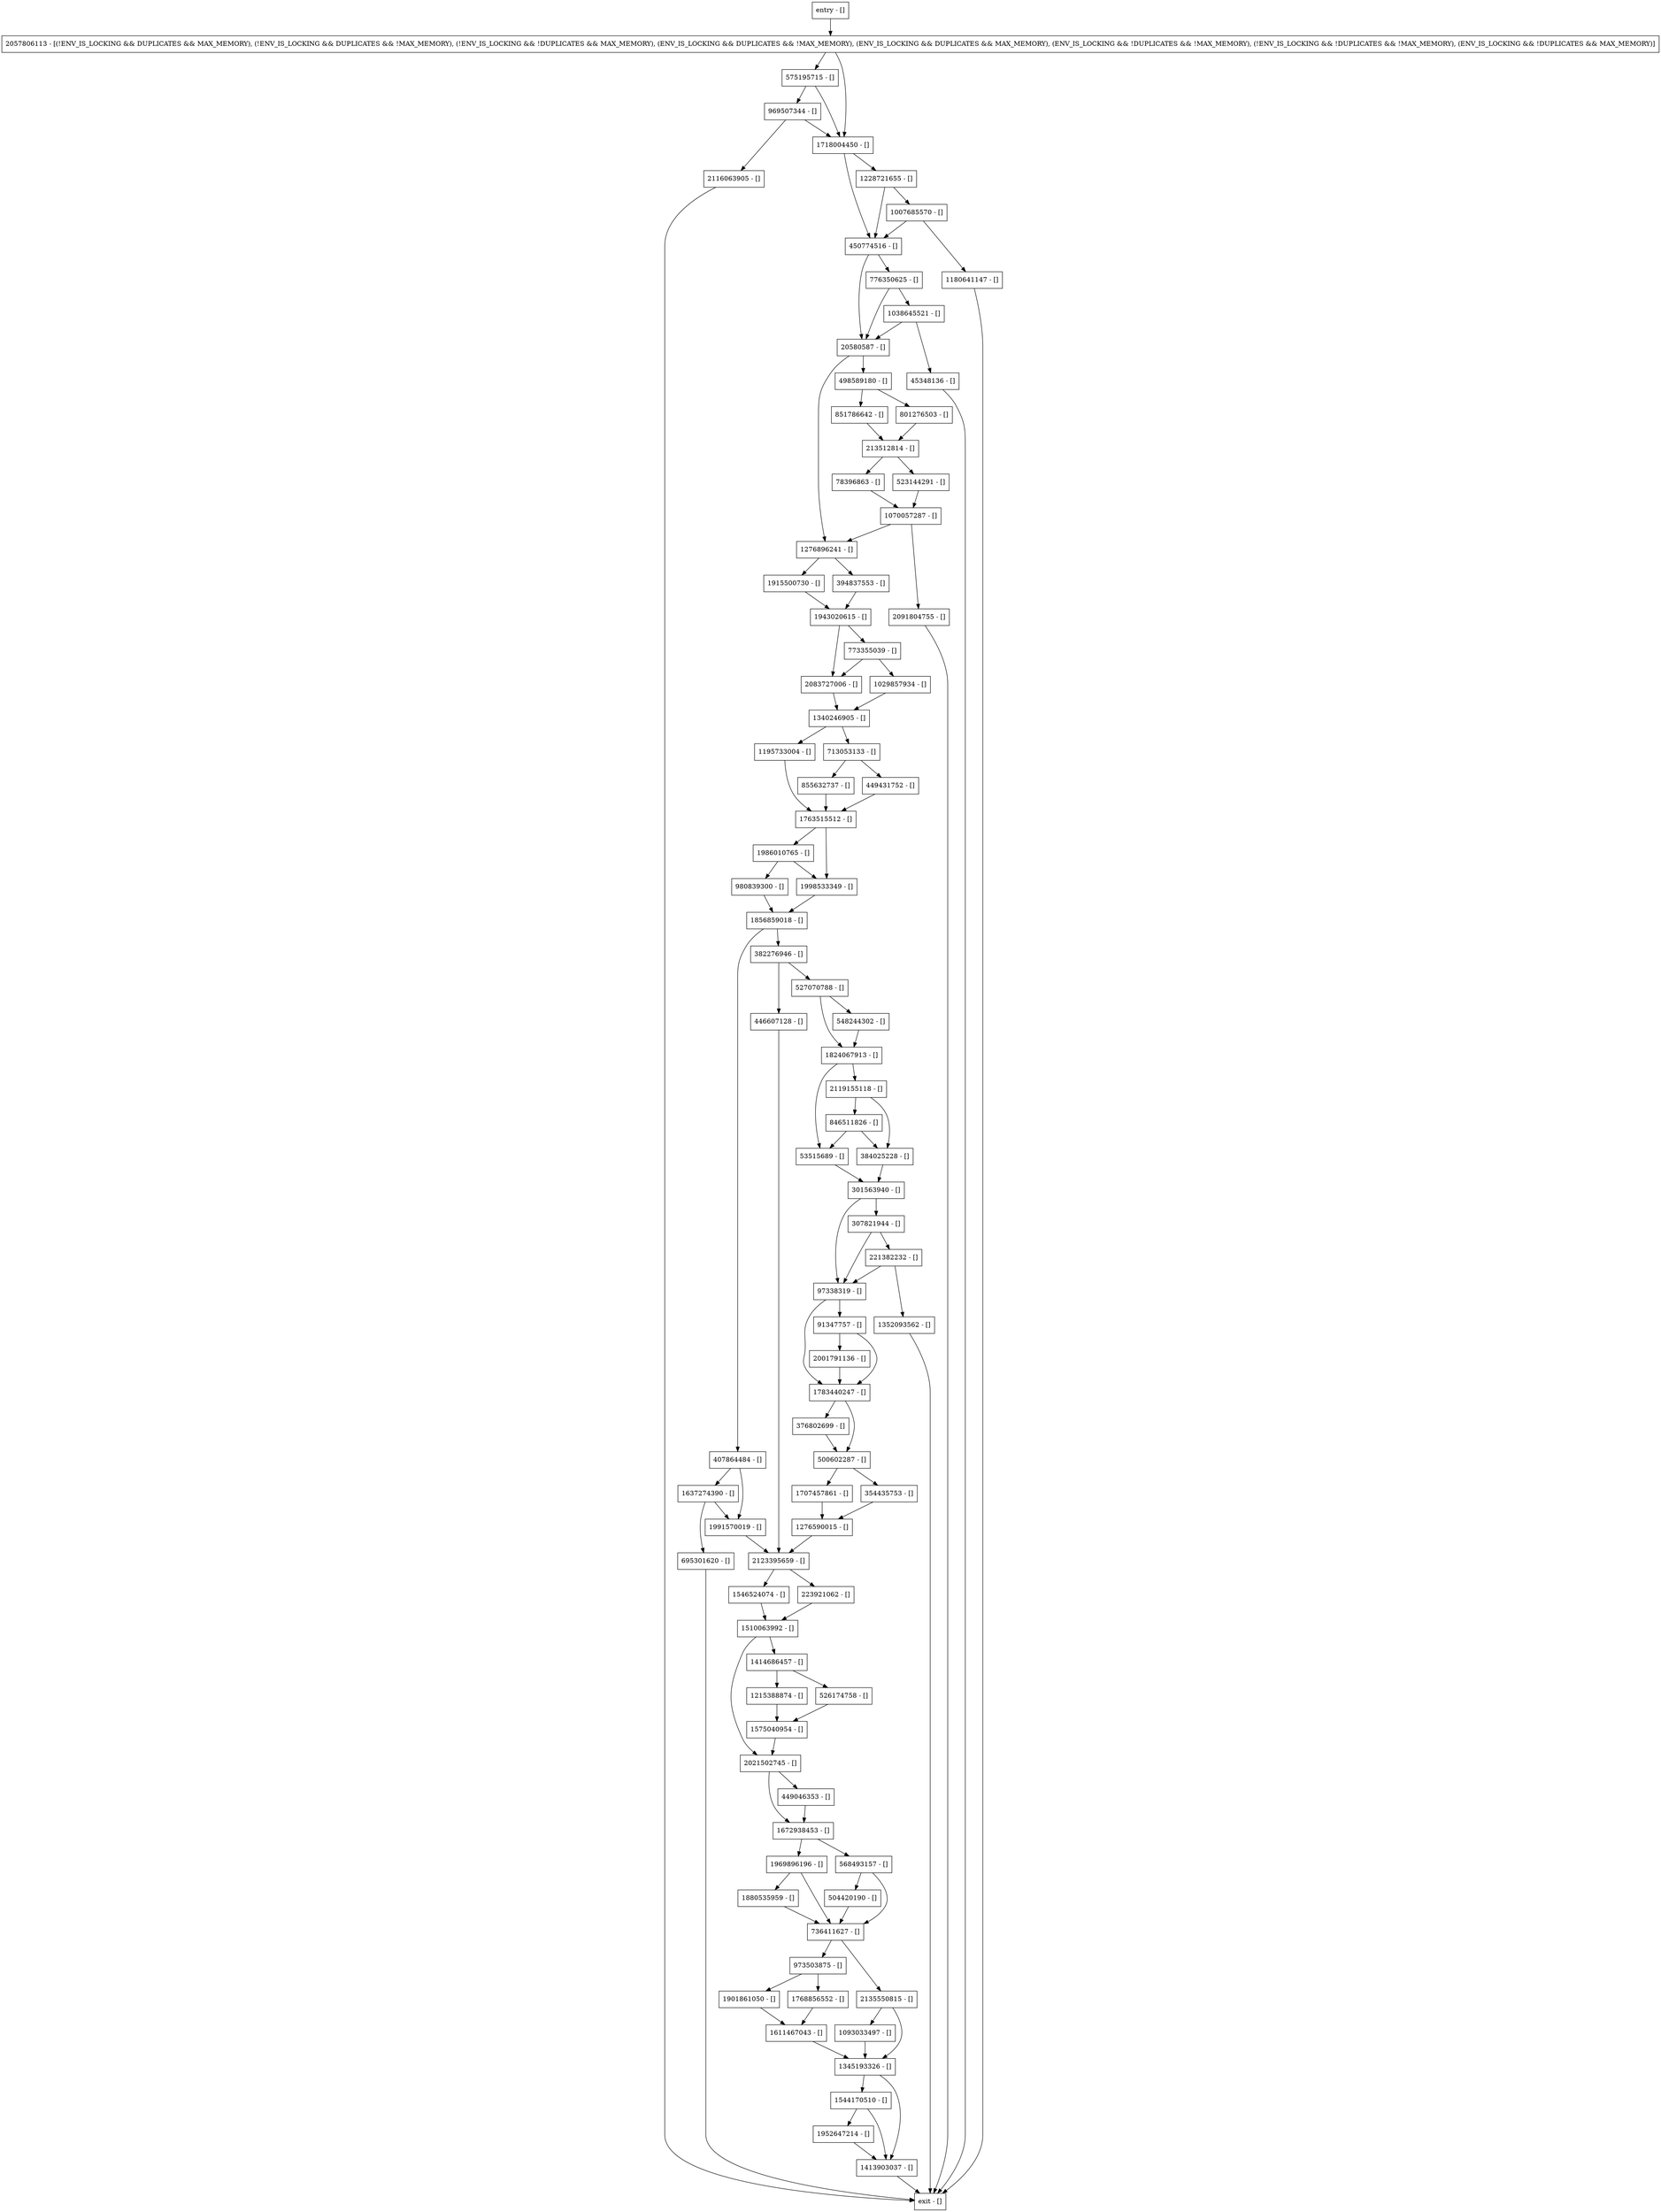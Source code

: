 digraph logInternal {
node [shape=record];
2116063905 [label="2116063905 - []"];
1276590015 [label="1276590015 - []"];
846511826 [label="846511826 - []"];
568493157 [label="568493157 - []"];
394837553 [label="394837553 - []"];
1991570019 [label="1991570019 - []"];
2135550815 [label="2135550815 - []"];
78396863 [label="78396863 - []"];
446607128 [label="446607128 - []"];
1340246905 [label="1340246905 - []"];
713053133 [label="713053133 - []"];
1070057287 [label="1070057287 - []"];
575195715 [label="575195715 - []"];
1414686457 [label="1414686457 - []"];
1195733004 [label="1195733004 - []"];
301563940 [label="301563940 - []"];
973503875 [label="973503875 - []"];
2091804755 [label="2091804755 - []"];
969507344 [label="969507344 - []"];
1969896196 [label="1969896196 - []"];
2119155118 [label="2119155118 - []"];
53515689 [label="53515689 - []"];
307821944 [label="307821944 - []"];
736411627 [label="736411627 - []"];
2123395659 [label="2123395659 - []"];
1998533349 [label="1998533349 - []"];
221382232 [label="221382232 - []"];
1611467043 [label="1611467043 - []"];
527070788 [label="527070788 - []"];
776350625 [label="776350625 - []"];
695301620 [label="695301620 - []"];
1915500730 [label="1915500730 - []"];
548244302 [label="548244302 - []"];
1413903037 [label="1413903037 - []"];
entry [label="entry - []"];
exit [label="exit - []"];
1228721655 [label="1228721655 - []"];
855632737 [label="855632737 - []"];
1824067913 [label="1824067913 - []"];
449431752 [label="449431752 - []"];
1768856552 [label="1768856552 - []"];
1943020615 [label="1943020615 - []"];
223921062 [label="223921062 - []"];
504420190 [label="504420190 - []"];
382276946 [label="382276946 - []"];
2021502745 [label="2021502745 - []"];
384025228 [label="384025228 - []"];
498589180 [label="498589180 - []"];
851786642 [label="851786642 - []"];
407864484 [label="407864484 - []"];
1007685570 [label="1007685570 - []"];
1093033497 [label="1093033497 - []"];
1856859018 [label="1856859018 - []"];
91347757 [label="91347757 - []"];
1880535959 [label="1880535959 - []"];
773355039 [label="773355039 - []"];
1352093562 [label="1352093562 - []"];
1546524074 [label="1546524074 - []"];
1575040954 [label="1575040954 - []"];
1276896241 [label="1276896241 - []"];
1029857934 [label="1029857934 - []"];
1901861050 [label="1901861050 - []"];
1038645521 [label="1038645521 - []"];
213512814 [label="213512814 - []"];
1180641147 [label="1180641147 - []"];
45348136 [label="45348136 - []"];
1544170510 [label="1544170510 - []"];
1763515512 [label="1763515512 - []"];
449046353 [label="449046353 - []"];
500602287 [label="500602287 - []"];
1345193326 [label="1345193326 - []"];
1215388874 [label="1215388874 - []"];
1986010765 [label="1986010765 - []"];
980839300 [label="980839300 - []"];
1637274390 [label="1637274390 - []"];
20580587 [label="20580587 - []"];
97338319 [label="97338319 - []"];
2001791136 [label="2001791136 - []"];
376802699 [label="376802699 - []"];
2083727006 [label="2083727006 - []"];
801276503 [label="801276503 - []"];
1718004450 [label="1718004450 - []"];
526174758 [label="526174758 - []"];
1783440247 [label="1783440247 - []"];
1672938453 [label="1672938453 - []"];
1707457861 [label="1707457861 - []"];
523144291 [label="523144291 - []"];
354435753 [label="354435753 - []"];
2057806113 [label="2057806113 - [(!ENV_IS_LOCKING && DUPLICATES && MAX_MEMORY), (!ENV_IS_LOCKING && DUPLICATES && !MAX_MEMORY), (!ENV_IS_LOCKING && !DUPLICATES && MAX_MEMORY), (ENV_IS_LOCKING && DUPLICATES && !MAX_MEMORY), (ENV_IS_LOCKING && DUPLICATES && MAX_MEMORY), (ENV_IS_LOCKING && !DUPLICATES && !MAX_MEMORY), (!ENV_IS_LOCKING && !DUPLICATES && !MAX_MEMORY), (ENV_IS_LOCKING && !DUPLICATES && MAX_MEMORY)]"];
450774516 [label="450774516 - []"];
1952647214 [label="1952647214 - []"];
1510063992 [label="1510063992 - []"];
entry;
exit;
2116063905 -> exit;
1276590015 -> 2123395659;
846511826 -> 53515689;
846511826 -> 384025228;
568493157 -> 736411627;
568493157 -> 504420190;
394837553 -> 1943020615;
1991570019 -> 2123395659;
2135550815 -> 1093033497;
2135550815 -> 1345193326;
78396863 -> 1070057287;
446607128 -> 2123395659;
1340246905 -> 713053133;
1340246905 -> 1195733004;
713053133 -> 855632737;
713053133 -> 449431752;
1070057287 -> 1276896241;
1070057287 -> 2091804755;
575195715 -> 1718004450;
575195715 -> 969507344;
1414686457 -> 1215388874;
1414686457 -> 526174758;
1195733004 -> 1763515512;
301563940 -> 307821944;
301563940 -> 97338319;
973503875 -> 1768856552;
973503875 -> 1901861050;
2091804755 -> exit;
969507344 -> 2116063905;
969507344 -> 1718004450;
1969896196 -> 736411627;
1969896196 -> 1880535959;
2119155118 -> 846511826;
2119155118 -> 384025228;
53515689 -> 301563940;
307821944 -> 221382232;
307821944 -> 97338319;
736411627 -> 2135550815;
736411627 -> 973503875;
2123395659 -> 223921062;
2123395659 -> 1546524074;
1998533349 -> 1856859018;
221382232 -> 97338319;
221382232 -> 1352093562;
1611467043 -> 1345193326;
527070788 -> 548244302;
527070788 -> 1824067913;
776350625 -> 1038645521;
776350625 -> 20580587;
695301620 -> exit;
1915500730 -> 1943020615;
548244302 -> 1824067913;
1413903037 -> exit;
entry -> 2057806113;
1228721655 -> 1007685570;
1228721655 -> 450774516;
855632737 -> 1763515512;
1824067913 -> 2119155118;
1824067913 -> 53515689;
449431752 -> 1763515512;
1768856552 -> 1611467043;
1943020615 -> 2083727006;
1943020615 -> 773355039;
223921062 -> 1510063992;
504420190 -> 736411627;
382276946 -> 446607128;
382276946 -> 527070788;
2021502745 -> 1672938453;
2021502745 -> 449046353;
384025228 -> 301563940;
498589180 -> 851786642;
498589180 -> 801276503;
851786642 -> 213512814;
407864484 -> 1991570019;
407864484 -> 1637274390;
1007685570 -> 1180641147;
1007685570 -> 450774516;
1093033497 -> 1345193326;
1856859018 -> 407864484;
1856859018 -> 382276946;
91347757 -> 1783440247;
91347757 -> 2001791136;
1880535959 -> 736411627;
773355039 -> 2083727006;
773355039 -> 1029857934;
1352093562 -> exit;
1546524074 -> 1510063992;
1575040954 -> 2021502745;
1276896241 -> 1915500730;
1276896241 -> 394837553;
1029857934 -> 1340246905;
1901861050 -> 1611467043;
1038645521 -> 20580587;
1038645521 -> 45348136;
213512814 -> 78396863;
213512814 -> 523144291;
1180641147 -> exit;
45348136 -> exit;
1544170510 -> 1413903037;
1544170510 -> 1952647214;
1763515512 -> 1986010765;
1763515512 -> 1998533349;
449046353 -> 1672938453;
500602287 -> 1707457861;
500602287 -> 354435753;
1345193326 -> 1413903037;
1345193326 -> 1544170510;
1215388874 -> 1575040954;
1986010765 -> 980839300;
1986010765 -> 1998533349;
980839300 -> 1856859018;
1637274390 -> 1991570019;
1637274390 -> 695301620;
20580587 -> 498589180;
20580587 -> 1276896241;
97338319 -> 1783440247;
97338319 -> 91347757;
2001791136 -> 1783440247;
376802699 -> 500602287;
2083727006 -> 1340246905;
801276503 -> 213512814;
1718004450 -> 1228721655;
1718004450 -> 450774516;
526174758 -> 1575040954;
1783440247 -> 376802699;
1783440247 -> 500602287;
1672938453 -> 568493157;
1672938453 -> 1969896196;
1707457861 -> 1276590015;
523144291 -> 1070057287;
354435753 -> 1276590015;
2057806113 -> 1718004450;
2057806113 -> 575195715;
450774516 -> 20580587;
450774516 -> 776350625;
1952647214 -> 1413903037;
1510063992 -> 2021502745;
1510063992 -> 1414686457;
}
